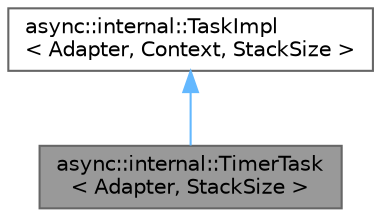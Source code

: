 digraph "async::internal::TimerTask&lt; Adapter, StackSize &gt;"
{
 // LATEX_PDF_SIZE
  bgcolor="transparent";
  edge [fontname=Helvetica,fontsize=10,labelfontname=Helvetica,labelfontsize=10];
  node [fontname=Helvetica,fontsize=10,shape=box,height=0.2,width=0.4];
  Node1 [id="Node000001",label="async::internal::TimerTask\l\< Adapter, StackSize \>",height=0.2,width=0.4,color="gray40", fillcolor="grey60", style="filled", fontcolor="black",tooltip=" "];
  Node2 -> Node1 [id="edge1_Node000001_Node000002",dir="back",color="steelblue1",style="solid",tooltip=" "];
  Node2 [id="Node000002",label="async::internal::TaskImpl\l\< Adapter, Context, StackSize \>",height=0.2,width=0.4,color="gray40", fillcolor="white", style="filled",URL="$dc/d14/classasync_1_1internal_1_1TaskImpl.html",tooltip=" "];
}
